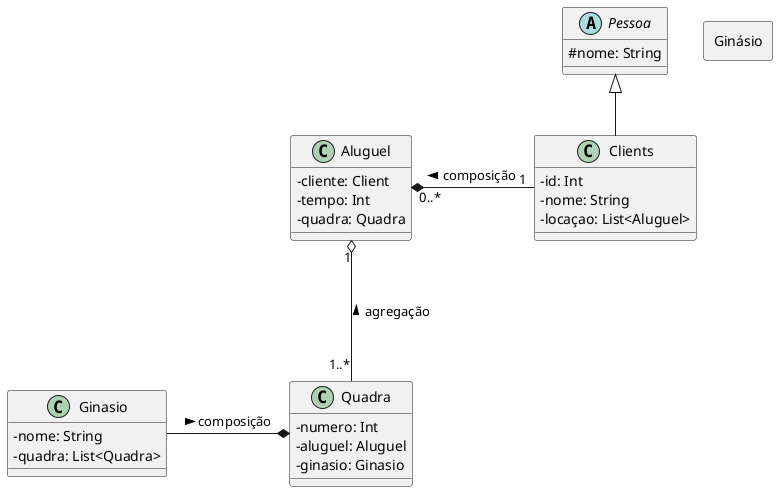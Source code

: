 @startuml ginasio
skinparam ClassAttributeIconSize 0

package Ginásio <<Rectangle>> {
  
}

abstract class Pessoa {
  # nome: String
}

Pessoa <|-- Clients

class Clients {
  - id: Int
  - nome: String
  - locaçao: List<Aluguel>
}

Clients "1" -l--* "0..*" Aluguel: composição >

class Aluguel {
  - cliente: Client
  - tempo: Int
  - quadra: Quadra
}

Aluguel "1" o--- "1..*" Quadra: < agregação

class Quadra {
  - numero: Int
  - aluguel: Aluguel
  - ginasio: Ginasio
}

Quadra *-l- Ginasio: < composição

class Ginasio {
  - nome: String
  - quadra: List<Quadra>
}
@enduml